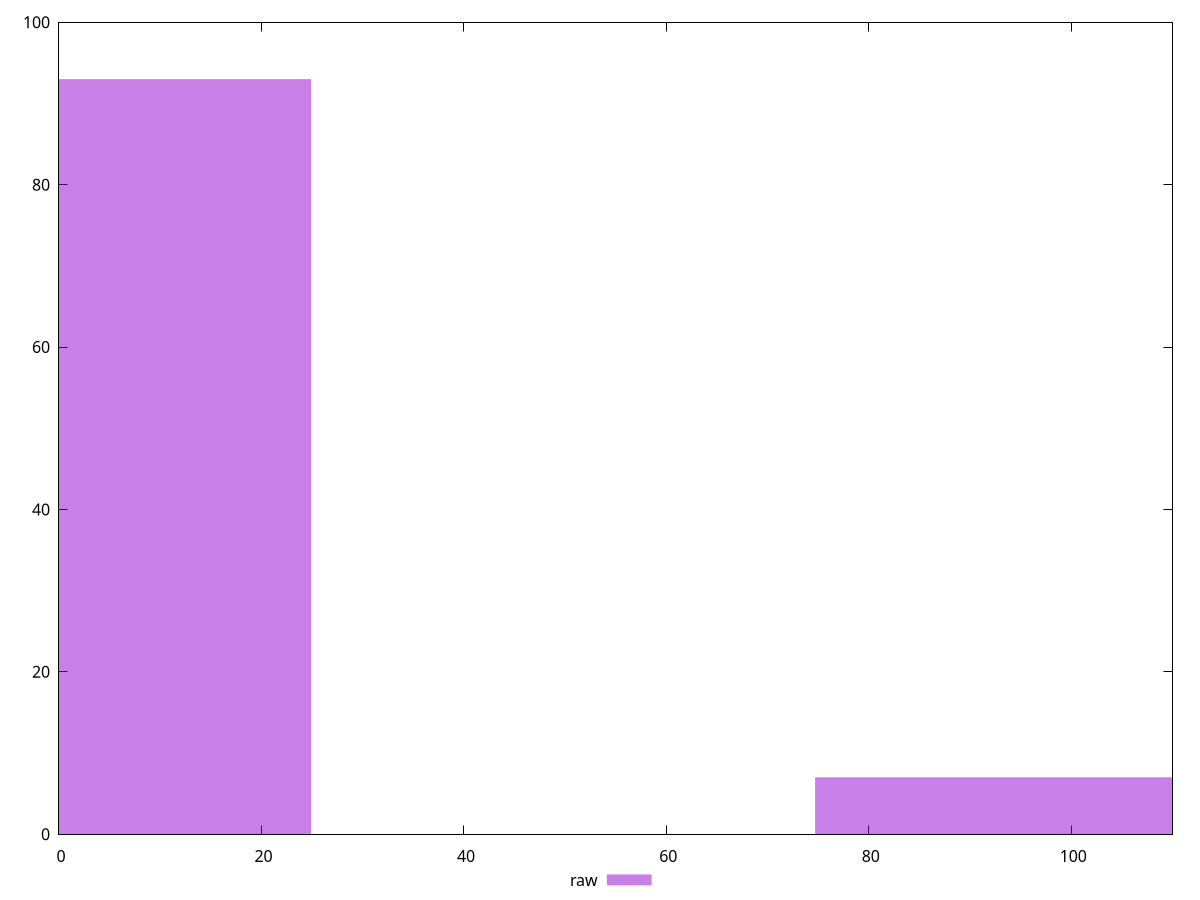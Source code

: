 reset

$raw <<EOF
0 93
99.59345395132141 7
EOF

set key outside below
set boxwidth 49.796726975660704
set xrange [0:110]
set yrange [0:100]
set trange [0:100]
set style fill transparent solid 0.5 noborder
set terminal svg size 640, 490 enhanced background rgb 'white'
set output "reports/report_00033_2021-03-01T14-23-16.841Z/uses-http2/samples/astro-cached/raw/histogram.svg"

plot $raw title "raw" with boxes

reset
